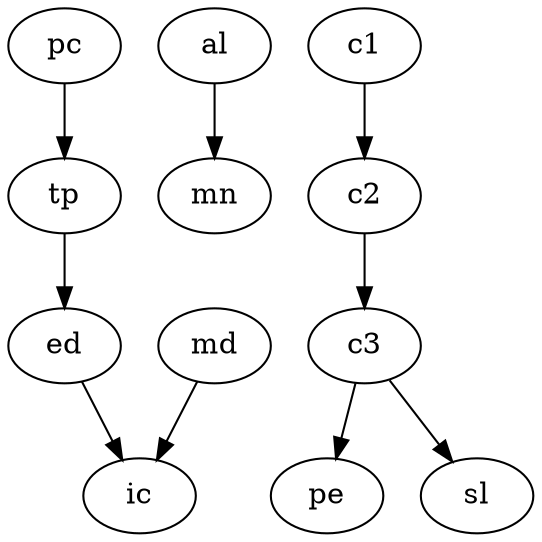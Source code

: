 digraph {
	pc -> tp;
	tp -> ed;
	md -> ic;
	ed -> ic;
	al -> mn;
	c1 -> c2;
	c2 -> c3;
	c3 -> pe;
	c3 -> sl;
}	
